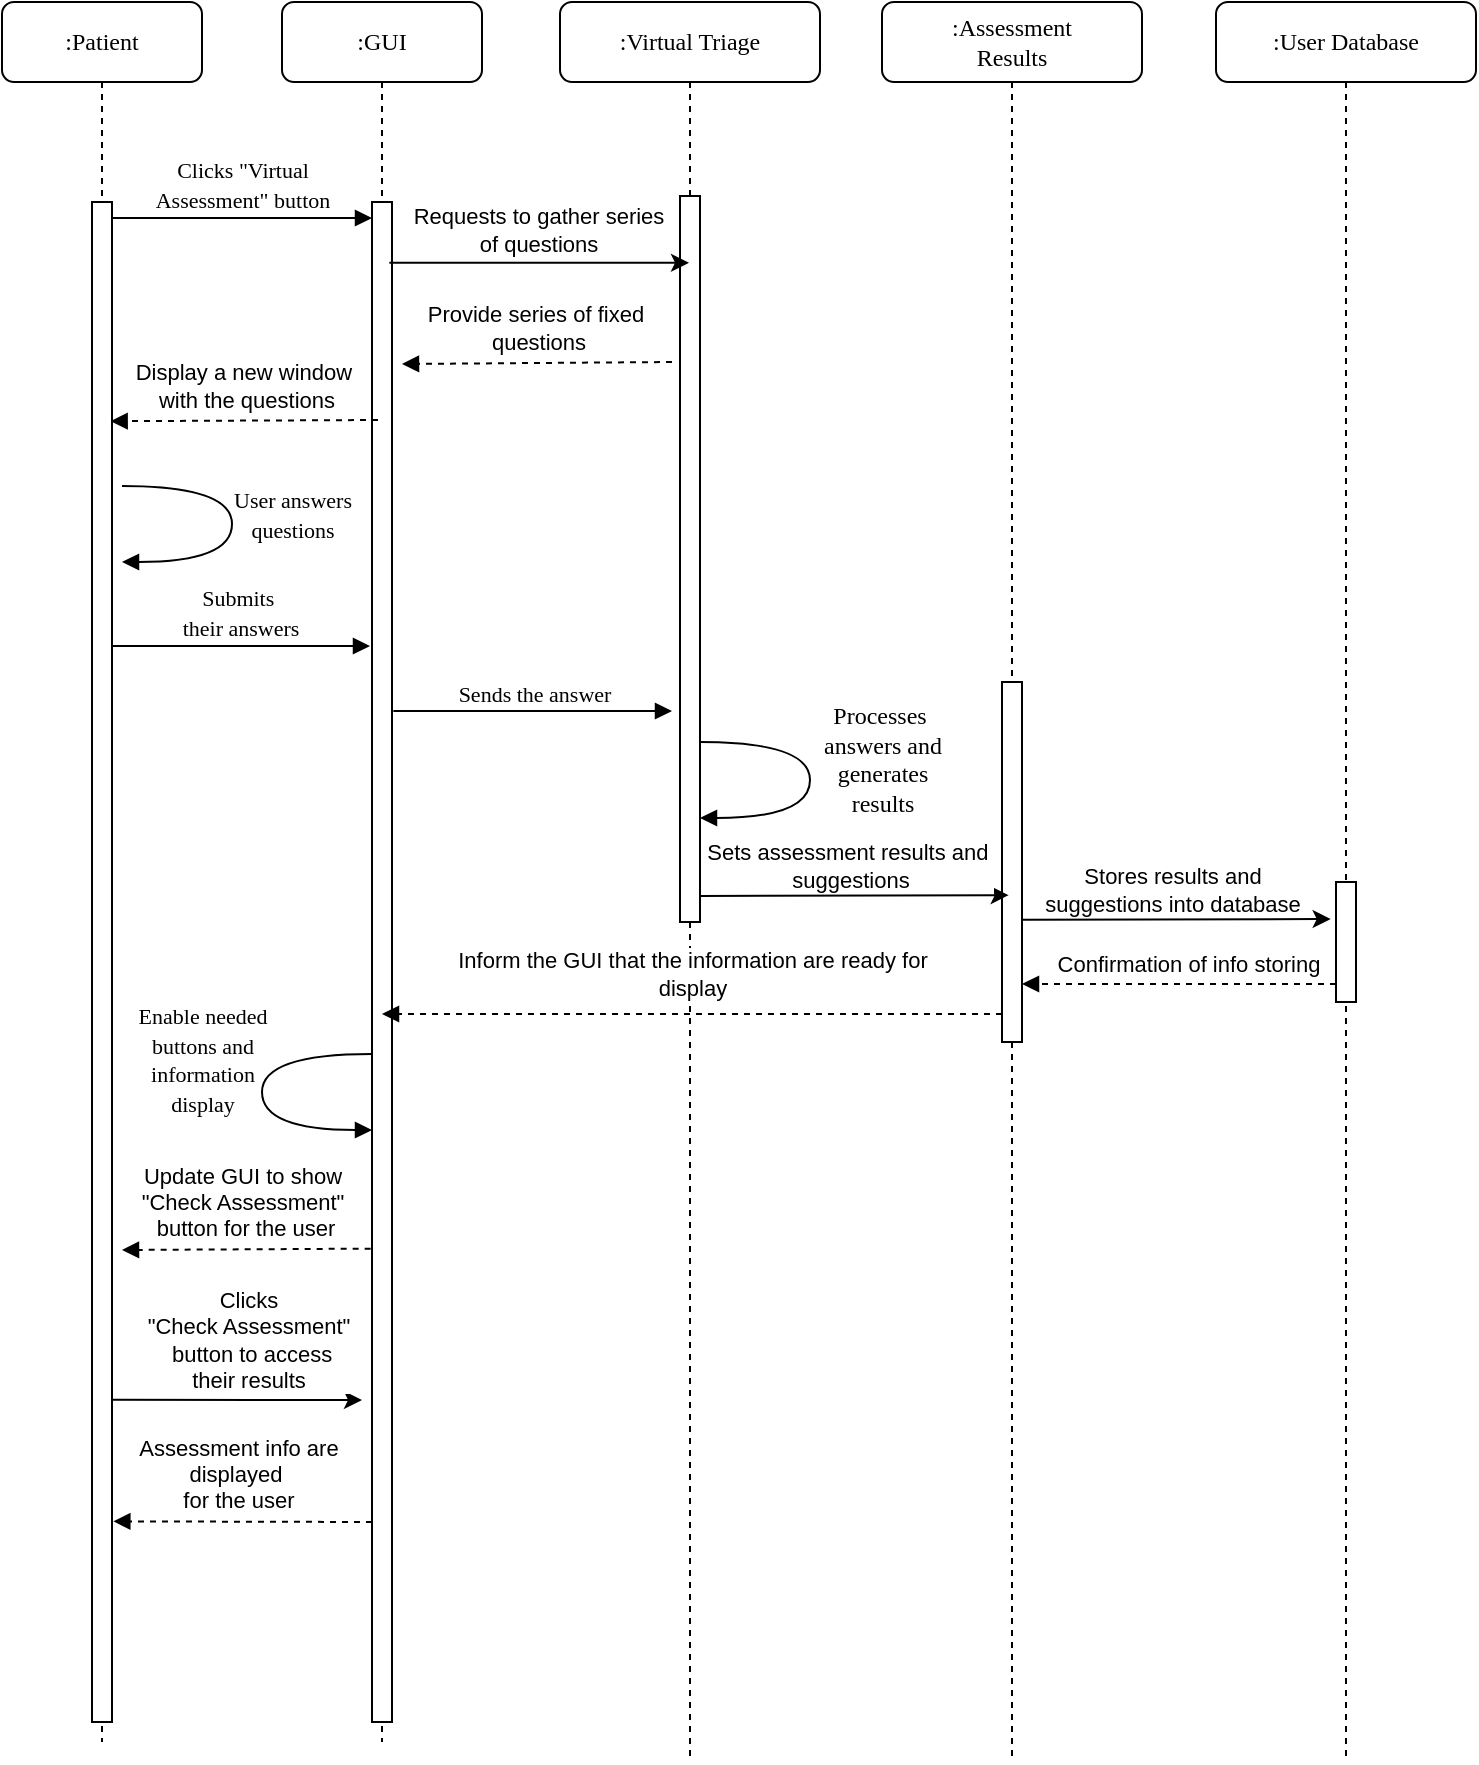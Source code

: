 <mxfile version="24.7.17">
  <diagram name="Page-1" id="LEKixuL0RZr2CF4qyq_7">
    <mxGraphModel dx="1213" dy="663" grid="1" gridSize="10" guides="1" tooltips="1" connect="1" arrows="1" fold="1" page="1" pageScale="1" pageWidth="850" pageHeight="1100" math="0" shadow="0">
      <root>
        <mxCell id="0" />
        <mxCell id="1" parent="0" />
        <mxCell id="vEi8x9JW135LUDFCunV6-3" value=":GUI" style="shape=umlLifeline;perimeter=lifelinePerimeter;whiteSpace=wrap;html=1;container=1;collapsible=0;recursiveResize=0;outlineConnect=0;rounded=1;shadow=0;comic=0;labelBackgroundColor=none;strokeWidth=1;fontFamily=Verdana;fontSize=12;align=center;" parent="1" vertex="1">
          <mxGeometry x="240" y="80" width="100" height="870" as="geometry" />
        </mxCell>
        <mxCell id="vEi8x9JW135LUDFCunV6-4" value="" style="html=1;points=[];perimeter=orthogonalPerimeter;rounded=0;shadow=0;comic=0;labelBackgroundColor=none;strokeWidth=1;fontFamily=Verdana;fontSize=12;align=center;" parent="vEi8x9JW135LUDFCunV6-3" vertex="1">
          <mxGeometry x="45" y="100" width="10" height="760" as="geometry" />
        </mxCell>
        <mxCell id="vEi8x9JW135LUDFCunV6-5" value="&lt;span style=&quot;font-size: 11px;&quot;&gt;Submits&amp;nbsp;&lt;br&gt;their answers&lt;/span&gt;" style="html=1;verticalAlign=bottom;endArrow=block;entryX=0;entryY=0;labelBackgroundColor=none;fontFamily=Verdana;fontSize=12;edgeStyle=elbowEdgeStyle;elbow=vertical;" parent="vEi8x9JW135LUDFCunV6-3" edge="1">
          <mxGeometry relative="1" as="geometry">
            <mxPoint x="-86" y="322" as="sourcePoint" />
            <mxPoint x="44" y="322" as="targetPoint" />
          </mxGeometry>
        </mxCell>
        <mxCell id="vEi8x9JW135LUDFCunV6-72" value="" style="html=1;verticalAlign=bottom;labelBackgroundColor=none;endArrow=block;endFill=1;dashed=1;rounded=0;exitX=-0.067;exitY=0.657;exitDx=0;exitDy=0;exitPerimeter=0;" parent="vEi8x9JW135LUDFCunV6-3" edge="1">
          <mxGeometry width="160" relative="1" as="geometry">
            <mxPoint x="44.33" y="623.32" as="sourcePoint" />
            <mxPoint x="-80" y="624" as="targetPoint" />
          </mxGeometry>
        </mxCell>
        <mxCell id="vEi8x9JW135LUDFCunV6-73" value="Update GUI to show&lt;br&gt;&quot;Check Assessment&quot;&lt;br&gt;&amp;nbsp;button for the user" style="edgeLabel;html=1;align=center;verticalAlign=middle;resizable=0;points=[];" parent="vEi8x9JW135LUDFCunV6-72" vertex="1" connectable="0">
          <mxGeometry x="0.101" y="-1" relative="1" as="geometry">
            <mxPoint x="4" y="-23" as="offset" />
          </mxGeometry>
        </mxCell>
        <mxCell id="vEi8x9JW135LUDFCunV6-76" value="" style="html=1;verticalAlign=bottom;labelBackgroundColor=none;endArrow=block;endFill=1;dashed=1;rounded=0;exitX=-0.067;exitY=0.657;exitDx=0;exitDy=0;exitPerimeter=0;entryX=1.067;entryY=0.868;entryDx=0;entryDy=0;entryPerimeter=0;" parent="vEi8x9JW135LUDFCunV6-3" target="vEi8x9JW135LUDFCunV6-13" edge="1">
          <mxGeometry width="160" relative="1" as="geometry">
            <mxPoint x="45.0" y="760.0" as="sourcePoint" />
            <mxPoint x="-79.33" y="760.68" as="targetPoint" />
          </mxGeometry>
        </mxCell>
        <mxCell id="vEi8x9JW135LUDFCunV6-77" value="Assessment info are&lt;br&gt;displayed&amp;nbsp;&lt;br&gt;for the user" style="edgeLabel;html=1;align=center;verticalAlign=middle;resizable=0;points=[];" parent="vEi8x9JW135LUDFCunV6-76" vertex="1" connectable="0">
          <mxGeometry x="0.101" y="-1" relative="1" as="geometry">
            <mxPoint x="4" y="-23" as="offset" />
          </mxGeometry>
        </mxCell>
        <mxCell id="vEi8x9JW135LUDFCunV6-70" value="&lt;span style=&quot;font-size: 11px;&quot;&gt;Enable needed&lt;br&gt;buttons and &lt;br&gt;information&lt;br&gt;display&lt;/span&gt;" style="html=1;verticalAlign=bottom;endArrow=block;labelBackgroundColor=none;fontFamily=Verdana;fontSize=12;elbow=vertical;edgeStyle=orthogonalEdgeStyle;curved=1;exitX=1.038;exitY=0.345;exitPerimeter=0;" parent="vEi8x9JW135LUDFCunV6-3" edge="1">
          <mxGeometry x="0.203" y="-30" relative="1" as="geometry">
            <mxPoint x="45" y="526" as="sourcePoint" />
            <mxPoint x="45" y="564" as="targetPoint" />
            <Array as="points">
              <mxPoint x="-10" y="526" />
              <mxPoint x="-10" y="564" />
            </Array>
            <mxPoint as="offset" />
          </mxGeometry>
        </mxCell>
        <mxCell id="vEi8x9JW135LUDFCunV6-12" value=":Patient" style="shape=umlLifeline;perimeter=lifelinePerimeter;whiteSpace=wrap;html=1;container=1;collapsible=0;recursiveResize=0;outlineConnect=0;rounded=1;shadow=0;comic=0;labelBackgroundColor=none;strokeWidth=1;fontFamily=Verdana;fontSize=12;align=center;" parent="1" vertex="1">
          <mxGeometry x="100" y="80" width="100" height="870" as="geometry" />
        </mxCell>
        <mxCell id="vEi8x9JW135LUDFCunV6-13" value="" style="html=1;points=[];perimeter=orthogonalPerimeter;rounded=0;shadow=0;comic=0;labelBackgroundColor=none;strokeWidth=1;fontFamily=Verdana;fontSize=12;align=center;" parent="vEi8x9JW135LUDFCunV6-12" vertex="1">
          <mxGeometry x="45" y="100" width="10" height="760" as="geometry" />
        </mxCell>
        <mxCell id="vEi8x9JW135LUDFCunV6-16" value="&lt;span style=&quot;font-size: 11px;&quot;&gt;Clicks &quot;Virtual&lt;br&gt;Assessment&quot; button&lt;/span&gt;" style="html=1;verticalAlign=bottom;endArrow=block;entryX=0;entryY=0;labelBackgroundColor=none;fontFamily=Verdana;fontSize=12;edgeStyle=elbowEdgeStyle;elbow=vertical;" parent="1" edge="1">
          <mxGeometry relative="1" as="geometry">
            <mxPoint x="155" y="188" as="sourcePoint" />
            <mxPoint x="285" y="188.0" as="targetPoint" />
          </mxGeometry>
        </mxCell>
        <mxCell id="vEi8x9JW135LUDFCunV6-17" value=":User Database" style="shape=umlLifeline;perimeter=lifelinePerimeter;whiteSpace=wrap;html=1;container=1;collapsible=0;recursiveResize=0;outlineConnect=0;rounded=1;shadow=0;comic=0;labelBackgroundColor=none;strokeWidth=1;fontFamily=Verdana;fontSize=12;align=center;" parent="1" vertex="1">
          <mxGeometry x="707" y="80" width="130" height="880" as="geometry" />
        </mxCell>
        <mxCell id="vEi8x9JW135LUDFCunV6-18" value="" style="html=1;points=[];perimeter=orthogonalPerimeter;rounded=0;shadow=0;comic=0;labelBackgroundColor=none;strokeWidth=1;fontFamily=Verdana;fontSize=12;align=center;" parent="vEi8x9JW135LUDFCunV6-17" vertex="1">
          <mxGeometry x="60" y="440" width="10" height="60" as="geometry" />
        </mxCell>
        <mxCell id="vEi8x9JW135LUDFCunV6-62" value="" style="endArrow=classic;html=1;rounded=0;entryX=0.433;entryY=0.919;entryDx=0;entryDy=0;entryPerimeter=0;" parent="vEi8x9JW135LUDFCunV6-17" edge="1">
          <mxGeometry width="50" height="50" relative="1" as="geometry">
            <mxPoint x="-97" y="458.89" as="sourcePoint" />
            <mxPoint x="57.33" y="458.5" as="targetPoint" />
          </mxGeometry>
        </mxCell>
        <mxCell id="vEi8x9JW135LUDFCunV6-63" value="Stores results and &lt;br&gt;suggestions into database" style="edgeLabel;html=1;align=center;verticalAlign=middle;resizable=0;points=[];" parent="vEi8x9JW135LUDFCunV6-62" vertex="1" connectable="0">
          <mxGeometry x="-0.556" y="-3" relative="1" as="geometry">
            <mxPoint x="40" y="-18" as="offset" />
          </mxGeometry>
        </mxCell>
        <mxCell id="vEi8x9JW135LUDFCunV6-64" value="" style="html=1;verticalAlign=bottom;labelBackgroundColor=none;endArrow=block;endFill=1;dashed=1;rounded=0;entryX=1;entryY=0.96;entryDx=0;entryDy=0;entryPerimeter=0;" parent="vEi8x9JW135LUDFCunV6-17" edge="1">
          <mxGeometry width="160" relative="1" as="geometry">
            <mxPoint x="60" y="491" as="sourcePoint" />
            <mxPoint x="-97" y="491" as="targetPoint" />
          </mxGeometry>
        </mxCell>
        <mxCell id="vEi8x9JW135LUDFCunV6-65" value="Confirmation of info storing" style="edgeLabel;html=1;align=center;verticalAlign=middle;resizable=0;points=[];" parent="vEi8x9JW135LUDFCunV6-64" vertex="1" connectable="0">
          <mxGeometry x="0.101" y="-1" relative="1" as="geometry">
            <mxPoint x="12" y="-9" as="offset" />
          </mxGeometry>
        </mxCell>
        <mxCell id="vEi8x9JW135LUDFCunV6-25" value="" style="html=1;verticalAlign=bottom;labelBackgroundColor=none;endArrow=block;endFill=1;dashed=1;rounded=0;entryX=1.133;entryY=0.135;entryDx=0;entryDy=0;entryPerimeter=0;" parent="1" edge="1">
          <mxGeometry width="160" relative="1" as="geometry">
            <mxPoint x="288" y="289" as="sourcePoint" />
            <mxPoint x="154.33" y="289.6" as="targetPoint" />
          </mxGeometry>
        </mxCell>
        <mxCell id="vEi8x9JW135LUDFCunV6-26" value="Display a new window&amp;nbsp;&lt;br&gt;with the questions" style="edgeLabel;html=1;align=center;verticalAlign=middle;resizable=0;points=[];" parent="vEi8x9JW135LUDFCunV6-25" vertex="1" connectable="0">
          <mxGeometry x="0.101" y="-1" relative="1" as="geometry">
            <mxPoint x="7" y="-17" as="offset" />
          </mxGeometry>
        </mxCell>
        <mxCell id="vEi8x9JW135LUDFCunV6-29" value=":Virtual Triage" style="shape=umlLifeline;perimeter=lifelinePerimeter;whiteSpace=wrap;html=1;container=1;collapsible=0;recursiveResize=0;outlineConnect=0;rounded=1;shadow=0;comic=0;labelBackgroundColor=none;strokeWidth=1;fontFamily=Verdana;fontSize=12;align=center;" parent="1" vertex="1">
          <mxGeometry x="379" y="80" width="130" height="880" as="geometry" />
        </mxCell>
        <mxCell id="vEi8x9JW135LUDFCunV6-30" value="" style="html=1;points=[];perimeter=orthogonalPerimeter;rounded=0;shadow=0;comic=0;labelBackgroundColor=none;strokeWidth=1;fontFamily=Verdana;fontSize=12;align=center;" parent="vEi8x9JW135LUDFCunV6-29" vertex="1">
          <mxGeometry x="60" y="97" width="10" height="363" as="geometry" />
        </mxCell>
        <mxCell id="vEi8x9JW135LUDFCunV6-59" value="Processes&amp;nbsp;&lt;br&gt;answers and&lt;br&gt;generates&lt;br&gt;results" style="html=1;verticalAlign=bottom;endArrow=block;labelBackgroundColor=none;fontFamily=Verdana;fontSize=12;elbow=vertical;edgeStyle=orthogonalEdgeStyle;curved=1;exitX=1.038;exitY=0.345;exitPerimeter=0;" parent="vEi8x9JW135LUDFCunV6-29" edge="1">
          <mxGeometry x="0.257" y="36" relative="1" as="geometry">
            <mxPoint x="70" y="370" as="sourcePoint" />
            <mxPoint x="70" y="408" as="targetPoint" />
            <Array as="points">
              <mxPoint x="125" y="370" />
              <mxPoint x="125" y="408" />
            </Array>
            <mxPoint x="36" y="-34" as="offset" />
          </mxGeometry>
        </mxCell>
        <mxCell id="vEi8x9JW135LUDFCunV6-45" value=":Assessment &lt;br&gt;Results" style="shape=umlLifeline;perimeter=lifelinePerimeter;whiteSpace=wrap;html=1;container=1;collapsible=0;recursiveResize=0;outlineConnect=0;rounded=1;shadow=0;comic=0;labelBackgroundColor=none;strokeWidth=1;fontFamily=Verdana;fontSize=12;align=center;" parent="1" vertex="1">
          <mxGeometry x="540" y="80" width="130" height="880" as="geometry" />
        </mxCell>
        <mxCell id="vEi8x9JW135LUDFCunV6-46" value="" style="html=1;points=[];perimeter=orthogonalPerimeter;rounded=0;shadow=0;comic=0;labelBackgroundColor=none;strokeWidth=1;fontFamily=Verdana;fontSize=12;align=center;" parent="vEi8x9JW135LUDFCunV6-45" vertex="1">
          <mxGeometry x="60" y="340" width="10" height="180" as="geometry" />
        </mxCell>
        <mxCell id="vEi8x9JW135LUDFCunV6-67" value="" style="html=1;verticalAlign=bottom;labelBackgroundColor=none;endArrow=block;endFill=1;dashed=1;rounded=0;" parent="vEi8x9JW135LUDFCunV6-45" edge="1" target="vEi8x9JW135LUDFCunV6-3">
          <mxGeometry width="160" relative="1" as="geometry">
            <mxPoint x="60" y="506" as="sourcePoint" />
            <mxPoint x="-240" y="506" as="targetPoint" />
          </mxGeometry>
        </mxCell>
        <mxCell id="vEi8x9JW135LUDFCunV6-68" value="Inform the GUI that the information are ready for&lt;br&gt;display" style="edgeLabel;html=1;align=center;verticalAlign=middle;resizable=0;points=[];" parent="vEi8x9JW135LUDFCunV6-67" vertex="1" connectable="0">
          <mxGeometry x="0.101" y="-1" relative="1" as="geometry">
            <mxPoint x="15" y="-19" as="offset" />
          </mxGeometry>
        </mxCell>
        <mxCell id="vEi8x9JW135LUDFCunV6-52" value="" style="endArrow=classic;html=1;rounded=0;exitX=0.867;exitY=0.04;exitDx=0;exitDy=0;exitPerimeter=0;" parent="1" source="vEi8x9JW135LUDFCunV6-4" target="vEi8x9JW135LUDFCunV6-29" edge="1">
          <mxGeometry width="50" height="50" relative="1" as="geometry">
            <mxPoint x="400" y="370" as="sourcePoint" />
            <mxPoint x="450" y="320" as="targetPoint" />
          </mxGeometry>
        </mxCell>
        <mxCell id="vEi8x9JW135LUDFCunV6-53" value="Requests to gather series&lt;br&gt;of questions" style="edgeLabel;html=1;align=center;verticalAlign=middle;resizable=0;points=[];" parent="vEi8x9JW135LUDFCunV6-52" vertex="1" connectable="0">
          <mxGeometry x="-0.101" y="3" relative="1" as="geometry">
            <mxPoint x="7" y="-14" as="offset" />
          </mxGeometry>
        </mxCell>
        <mxCell id="vEi8x9JW135LUDFCunV6-55" value="" style="html=1;verticalAlign=bottom;labelBackgroundColor=none;endArrow=block;endFill=1;dashed=1;rounded=0;entryX=1;entryY=0.067;entryDx=0;entryDy=0;entryPerimeter=0;" parent="1" edge="1">
          <mxGeometry width="160" relative="1" as="geometry">
            <mxPoint x="435" y="260" as="sourcePoint" />
            <mxPoint x="300" y="261" as="targetPoint" />
          </mxGeometry>
        </mxCell>
        <mxCell id="vEi8x9JW135LUDFCunV6-56" value="Provide series of fixed&amp;nbsp;&lt;br&gt;questions" style="edgeLabel;html=1;align=center;verticalAlign=middle;resizable=0;points=[];" parent="vEi8x9JW135LUDFCunV6-55" vertex="1" connectable="0">
          <mxGeometry x="0.101" y="-1" relative="1" as="geometry">
            <mxPoint x="7" y="-17" as="offset" />
          </mxGeometry>
        </mxCell>
        <mxCell id="vEi8x9JW135LUDFCunV6-57" value="&lt;span style=&quot;font-size: 11px;&quot;&gt;Sends the answer&lt;/span&gt;" style="html=1;verticalAlign=bottom;endArrow=block;entryX=0;entryY=0;labelBackgroundColor=none;fontFamily=Verdana;fontSize=12;edgeStyle=elbowEdgeStyle;elbow=vertical;exitX=1.067;exitY=0.252;exitDx=0;exitDy=0;exitPerimeter=0;" parent="1" edge="1">
          <mxGeometry relative="1" as="geometry">
            <mxPoint x="295.67" y="434.52" as="sourcePoint" />
            <mxPoint x="435" y="434" as="targetPoint" />
          </mxGeometry>
        </mxCell>
        <mxCell id="vEi8x9JW135LUDFCunV6-60" value="" style="endArrow=classic;html=1;rounded=0;entryX=0.433;entryY=0.919;entryDx=0;entryDy=0;entryPerimeter=0;" parent="1" edge="1">
          <mxGeometry width="50" height="50" relative="1" as="geometry">
            <mxPoint x="449" y="527" as="sourcePoint" />
            <mxPoint x="603.33" y="526.61" as="targetPoint" />
          </mxGeometry>
        </mxCell>
        <mxCell id="vEi8x9JW135LUDFCunV6-61" value="Sets assessment results and&amp;nbsp;&lt;br&gt;suggestions" style="edgeLabel;html=1;align=center;verticalAlign=middle;resizable=0;points=[];" parent="vEi8x9JW135LUDFCunV6-60" vertex="1" connectable="0">
          <mxGeometry x="-0.556" y="-3" relative="1" as="geometry">
            <mxPoint x="40" y="-18" as="offset" />
          </mxGeometry>
        </mxCell>
        <mxCell id="vEi8x9JW135LUDFCunV6-74" value="" style="endArrow=classic;html=1;rounded=0;exitX=1;exitY=0.788;exitDx=0;exitDy=0;exitPerimeter=0;" parent="1" source="vEi8x9JW135LUDFCunV6-13" edge="1">
          <mxGeometry width="50" height="50" relative="1" as="geometry">
            <mxPoint x="156.5" y="780" as="sourcePoint" />
            <mxPoint x="280" y="779" as="targetPoint" />
          </mxGeometry>
        </mxCell>
        <mxCell id="vEi8x9JW135LUDFCunV6-75" value="Clicks &lt;br&gt;&quot;Check Assessment&quot;&lt;br&gt;&amp;nbsp;button to access &lt;br&gt;their results" style="edgeLabel;html=1;align=center;verticalAlign=middle;resizable=0;points=[];" parent="vEi8x9JW135LUDFCunV6-74" vertex="1" connectable="0">
          <mxGeometry x="0.177" y="-1" relative="1" as="geometry">
            <mxPoint x="-6" y="-31" as="offset" />
          </mxGeometry>
        </mxCell>
        <mxCell id="vEi8x9JW135LUDFCunV6-58" value="&lt;font style=&quot;font-size: 11px;&quot;&gt;User answers&lt;br&gt;questions&lt;/font&gt;" style="html=1;verticalAlign=bottom;endArrow=block;labelBackgroundColor=none;fontFamily=Verdana;fontSize=12;elbow=vertical;edgeStyle=orthogonalEdgeStyle;curved=1;exitX=1.038;exitY=0.345;exitPerimeter=0;" parent="1" edge="1">
          <mxGeometry x="0.162" y="30" relative="1" as="geometry">
            <mxPoint x="160" y="322" as="sourcePoint" />
            <mxPoint x="160" y="360" as="targetPoint" />
            <Array as="points">
              <mxPoint x="215" y="322" />
              <mxPoint x="215" y="360" />
            </Array>
            <mxPoint as="offset" />
          </mxGeometry>
        </mxCell>
      </root>
    </mxGraphModel>
  </diagram>
</mxfile>
